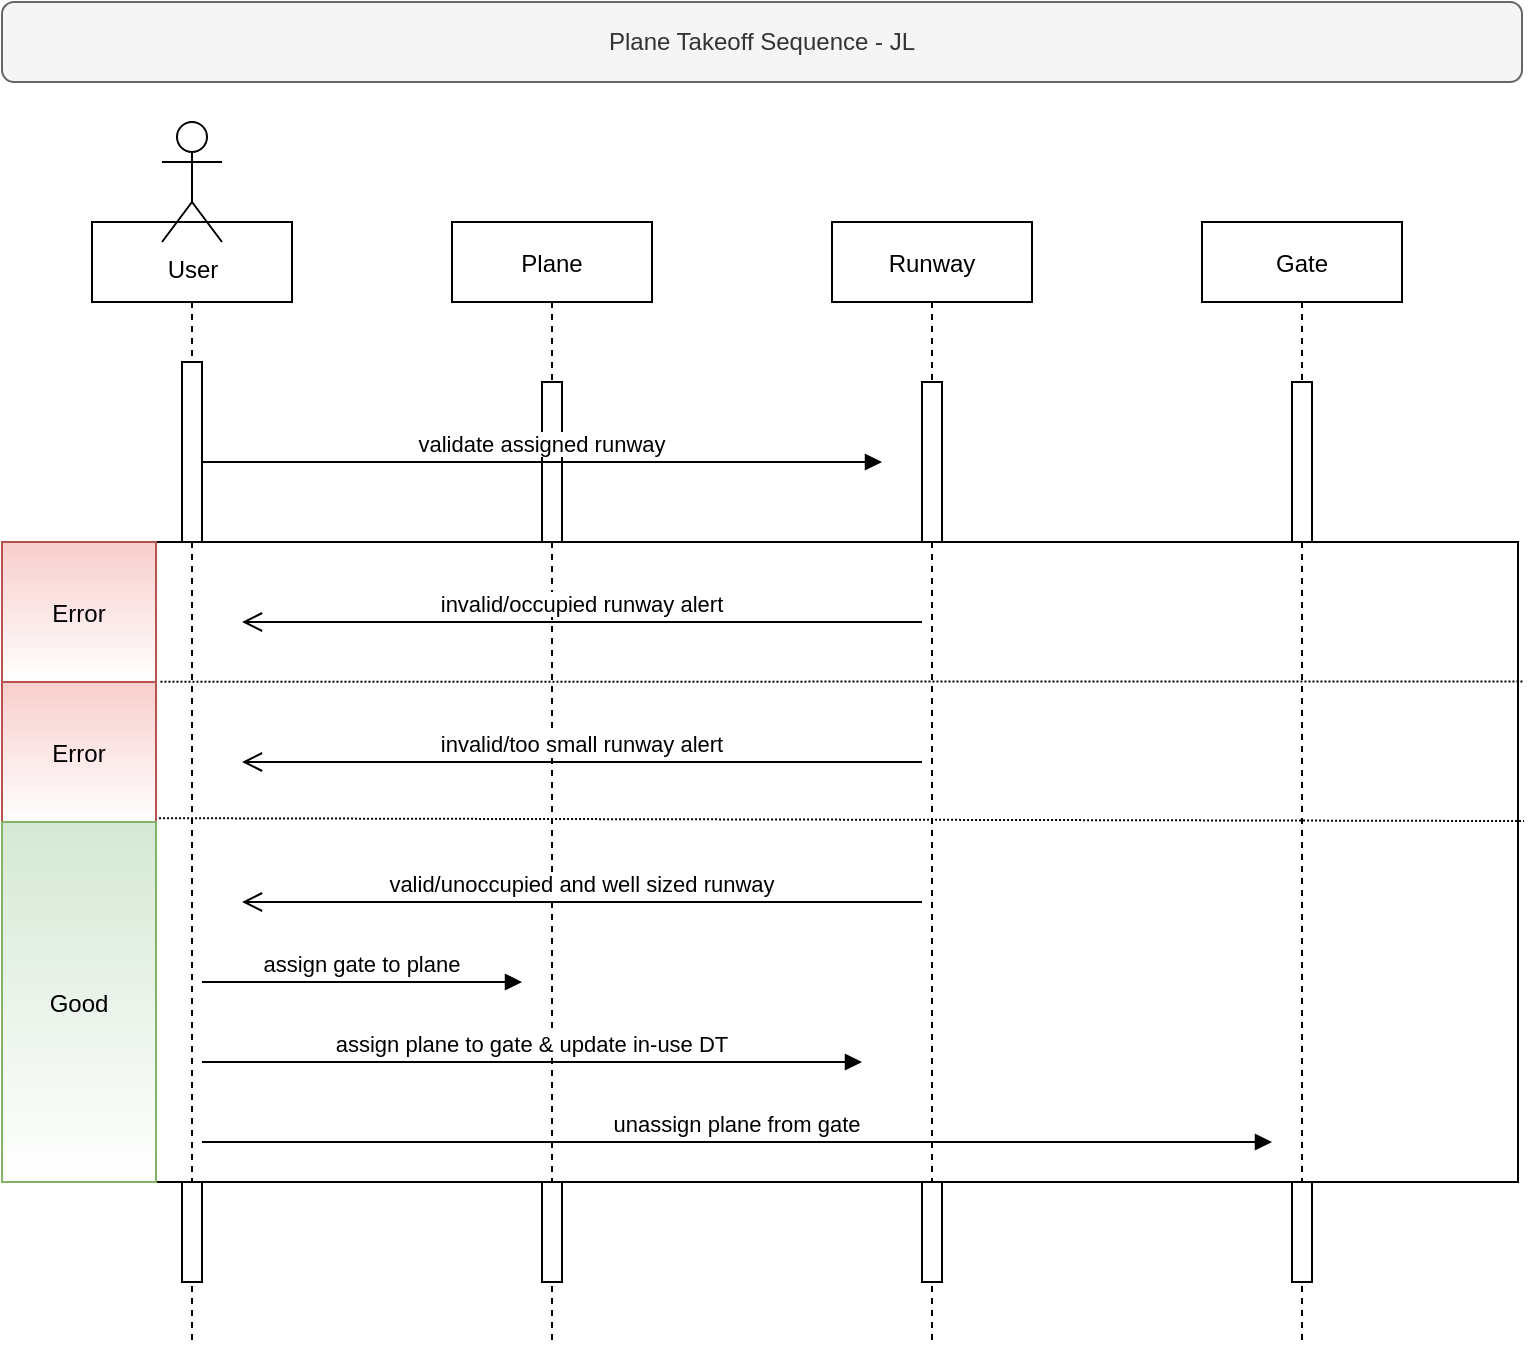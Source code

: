 <mxfile version="13.6.10" type="device"><diagram id="kgpKYQtTHZ0yAKxKKP6v" name="Page-1"><mxGraphModel dx="1362" dy="695" grid="1" gridSize="10" guides="1" tooltips="1" connect="1" arrows="1" fold="1" page="1" pageScale="1" pageWidth="1100" pageHeight="850" math="0" shadow="0"><root><mxCell id="0"/><mxCell id="1" parent="0"/><mxCell id="N288-DGXzg4sBPGqRvoH-24" value="" style="points=[];perimeter=orthogonalPerimeter;rounded=0;shadow=0;strokeWidth=1;gradientColor=#ffffff;" vertex="1" parent="1"><mxGeometry x="40" y="280" width="758" height="320" as="geometry"/></mxCell><mxCell id="3nuBFxr9cyL0pnOWT2aG-1" value="" style="shape=umlLifeline;perimeter=lifelinePerimeter;container=1;collapsible=0;recursiveResize=0;rounded=0;shadow=0;strokeWidth=1;" parent="1" vertex="1"><mxGeometry x="85" y="120" width="100" height="560" as="geometry"/></mxCell><mxCell id="3nuBFxr9cyL0pnOWT2aG-2" value="" style="points=[];perimeter=orthogonalPerimeter;rounded=0;shadow=0;strokeWidth=1;" parent="3nuBFxr9cyL0pnOWT2aG-1" vertex="1"><mxGeometry x="45" y="70" width="10" height="90" as="geometry"/></mxCell><mxCell id="N288-DGXzg4sBPGqRvoH-34" value="" style="points=[];perimeter=orthogonalPerimeter;rounded=0;shadow=0;strokeWidth=1;" vertex="1" parent="3nuBFxr9cyL0pnOWT2aG-1"><mxGeometry x="45" y="480" width="10" height="50" as="geometry"/></mxCell><mxCell id="3nuBFxr9cyL0pnOWT2aG-5" value="Plane" style="shape=umlLifeline;perimeter=lifelinePerimeter;container=1;collapsible=0;recursiveResize=0;rounded=0;shadow=0;strokeWidth=1;" parent="1" vertex="1"><mxGeometry x="265" y="120" width="100" height="560" as="geometry"/></mxCell><mxCell id="3nuBFxr9cyL0pnOWT2aG-6" value="" style="points=[];perimeter=orthogonalPerimeter;rounded=0;shadow=0;strokeWidth=1;" parent="3nuBFxr9cyL0pnOWT2aG-5" vertex="1"><mxGeometry x="45" y="80" width="10" height="80" as="geometry"/></mxCell><mxCell id="N288-DGXzg4sBPGqRvoH-35" value="" style="points=[];perimeter=orthogonalPerimeter;rounded=0;shadow=0;strokeWidth=1;" vertex="1" parent="3nuBFxr9cyL0pnOWT2aG-5"><mxGeometry x="45" y="480" width="10" height="50" as="geometry"/></mxCell><mxCell id="N288-DGXzg4sBPGqRvoH-1" value="Runway" style="shape=umlLifeline;perimeter=lifelinePerimeter;container=1;collapsible=0;recursiveResize=0;rounded=0;shadow=0;strokeWidth=1;" vertex="1" parent="1"><mxGeometry x="455" y="120" width="100" height="560" as="geometry"/></mxCell><mxCell id="N288-DGXzg4sBPGqRvoH-2" value="" style="points=[];perimeter=orthogonalPerimeter;rounded=0;shadow=0;strokeWidth=1;" vertex="1" parent="N288-DGXzg4sBPGqRvoH-1"><mxGeometry x="45" y="80" width="10" height="80" as="geometry"/></mxCell><mxCell id="N288-DGXzg4sBPGqRvoH-36" value="" style="points=[];perimeter=orthogonalPerimeter;rounded=0;shadow=0;strokeWidth=1;" vertex="1" parent="N288-DGXzg4sBPGqRvoH-1"><mxGeometry x="45" y="480" width="10" height="50" as="geometry"/></mxCell><mxCell id="N288-DGXzg4sBPGqRvoH-3" value="Gate" style="shape=umlLifeline;perimeter=lifelinePerimeter;container=1;collapsible=0;recursiveResize=0;rounded=0;shadow=0;strokeWidth=1;" vertex="1" parent="1"><mxGeometry x="640" y="120" width="100" height="560" as="geometry"/></mxCell><mxCell id="N288-DGXzg4sBPGqRvoH-4" value="" style="points=[];perimeter=orthogonalPerimeter;rounded=0;shadow=0;strokeWidth=1;" vertex="1" parent="N288-DGXzg4sBPGqRvoH-3"><mxGeometry x="45" y="80" width="10" height="80" as="geometry"/></mxCell><mxCell id="N288-DGXzg4sBPGqRvoH-37" value="" style="points=[];perimeter=orthogonalPerimeter;rounded=0;shadow=0;strokeWidth=1;" vertex="1" parent="N288-DGXzg4sBPGqRvoH-3"><mxGeometry x="45" y="480" width="10" height="50" as="geometry"/></mxCell><mxCell id="N288-DGXzg4sBPGqRvoH-7" value="validate assigned runway" style="verticalAlign=bottom;endArrow=block;shadow=0;strokeWidth=1;" edge="1" parent="1"><mxGeometry relative="1" as="geometry"><mxPoint x="140" y="240" as="sourcePoint"/><mxPoint x="480" y="240" as="targetPoint"/></mxGeometry></mxCell><mxCell id="N288-DGXzg4sBPGqRvoH-10" value="Plane Takeoff Sequence - JL" style="rounded=1;whiteSpace=wrap;html=1;fillColor=#f5f5f5;strokeColor=#666666;fontColor=#333333;" vertex="1" parent="1"><mxGeometry x="40" y="10" width="760" height="40" as="geometry"/></mxCell><mxCell id="N288-DGXzg4sBPGqRvoH-11" value="User&lt;br&gt;" style="shape=umlActor;verticalLabelPosition=bottom;verticalAlign=top;html=1;outlineConnect=0;" vertex="1" parent="1"><mxGeometry x="120" y="70" width="30" height="60" as="geometry"/></mxCell><mxCell id="N288-DGXzg4sBPGqRvoH-23" value="invalid/occupied runway alert" style="verticalAlign=bottom;endArrow=open;endSize=8;shadow=0;strokeWidth=1;" edge="1" parent="1"><mxGeometry relative="1" as="geometry"><mxPoint x="160" y="320" as="targetPoint"/><mxPoint x="500" y="320" as="sourcePoint"/></mxGeometry></mxCell><mxCell id="N288-DGXzg4sBPGqRvoH-25" value="Error" style="points=[];perimeter=orthogonalPerimeter;rounded=0;shadow=0;strokeWidth=1;strokeColor=#b85450;fillColor=#f8cecc;gradientColor=#ffffff;" vertex="1" parent="1"><mxGeometry x="40" y="280" width="77" height="70" as="geometry"/></mxCell><mxCell id="N288-DGXzg4sBPGqRvoH-26" value="" style="verticalAlign=bottom;endArrow=none;dashed=1;endSize=8;shadow=0;strokeWidth=1;endFill=0;entryX=1.003;entryY=0.218;entryDx=0;entryDy=0;entryPerimeter=0;dashPattern=1 1;exitX=1.029;exitY=-0.002;exitDx=0;exitDy=0;exitPerimeter=0;" edge="1" parent="1" source="N288-DGXzg4sBPGqRvoH-29" target="N288-DGXzg4sBPGqRvoH-24"><mxGeometry relative="1" as="geometry"><mxPoint x="794" y="350" as="targetPoint"/><mxPoint x="130" y="349.66" as="sourcePoint"/></mxGeometry></mxCell><mxCell id="N288-DGXzg4sBPGqRvoH-27" value="valid/unoccupied and well sized runway" style="verticalAlign=bottom;endArrow=open;endSize=8;shadow=0;strokeWidth=1;" edge="1" parent="1"><mxGeometry relative="1" as="geometry"><mxPoint x="160" y="460" as="targetPoint"/><mxPoint x="500" y="460" as="sourcePoint"/></mxGeometry></mxCell><mxCell id="N288-DGXzg4sBPGqRvoH-28" value="invalid/too small runway alert" style="verticalAlign=bottom;endArrow=open;endSize=8;shadow=0;strokeWidth=1;" edge="1" parent="1"><mxGeometry relative="1" as="geometry"><mxPoint x="160" y="390" as="targetPoint"/><mxPoint x="500" y="390" as="sourcePoint"/></mxGeometry></mxCell><mxCell id="N288-DGXzg4sBPGqRvoH-29" value="Error" style="points=[];perimeter=orthogonalPerimeter;rounded=0;shadow=0;strokeWidth=1;fillColor=#f8cecc;strokeColor=#b85450;gradientColor=#ffffff;" vertex="1" parent="1"><mxGeometry x="40" y="350" width="77" height="70" as="geometry"/></mxCell><mxCell id="N288-DGXzg4sBPGqRvoH-30" value="" style="verticalAlign=bottom;endArrow=none;dashed=1;endSize=8;shadow=0;strokeWidth=1;endFill=0;entryX=1.004;entryY=0.436;entryDx=0;entryDy=0;entryPerimeter=0;dashPattern=1 1;exitX=1.02;exitY=0.973;exitDx=0;exitDy=0;exitPerimeter=0;" edge="1" parent="1" source="N288-DGXzg4sBPGqRvoH-29" target="N288-DGXzg4sBPGqRvoH-24"><mxGeometry relative="1" as="geometry"><mxPoint x="690.0" y="419.66" as="targetPoint"/><mxPoint x="130" y="419.66" as="sourcePoint"/></mxGeometry></mxCell><mxCell id="N288-DGXzg4sBPGqRvoH-31" value="assign gate to plane" style="verticalAlign=bottom;endArrow=block;entryX=0;entryY=0;shadow=0;strokeWidth=1;" edge="1" parent="1"><mxGeometry relative="1" as="geometry"><mxPoint x="140" y="500" as="sourcePoint"/><mxPoint x="300.0" y="500" as="targetPoint"/></mxGeometry></mxCell><mxCell id="N288-DGXzg4sBPGqRvoH-32" value="assign plane to gate &amp; update in-use DT" style="verticalAlign=bottom;endArrow=block;shadow=0;strokeWidth=1;" edge="1" parent="1"><mxGeometry relative="1" as="geometry"><mxPoint x="140" y="540" as="sourcePoint"/><mxPoint x="470" y="540" as="targetPoint"/></mxGeometry></mxCell><mxCell id="N288-DGXzg4sBPGqRvoH-8" value="unassign plane from gate" style="verticalAlign=bottom;endArrow=block;shadow=0;strokeWidth=1;" edge="1" parent="1"><mxGeometry relative="1" as="geometry"><mxPoint x="140" y="580" as="sourcePoint"/><mxPoint x="675" y="580" as="targetPoint"/></mxGeometry></mxCell><mxCell id="N288-DGXzg4sBPGqRvoH-33" value="Good" style="points=[];perimeter=orthogonalPerimeter;rounded=0;shadow=0;strokeWidth=1;fillColor=#d5e8d4;strokeColor=#82b366;gradientColor=#ffffff;" vertex="1" parent="1"><mxGeometry x="40" y="420" width="77" height="180" as="geometry"/></mxCell></root></mxGraphModel></diagram></mxfile>